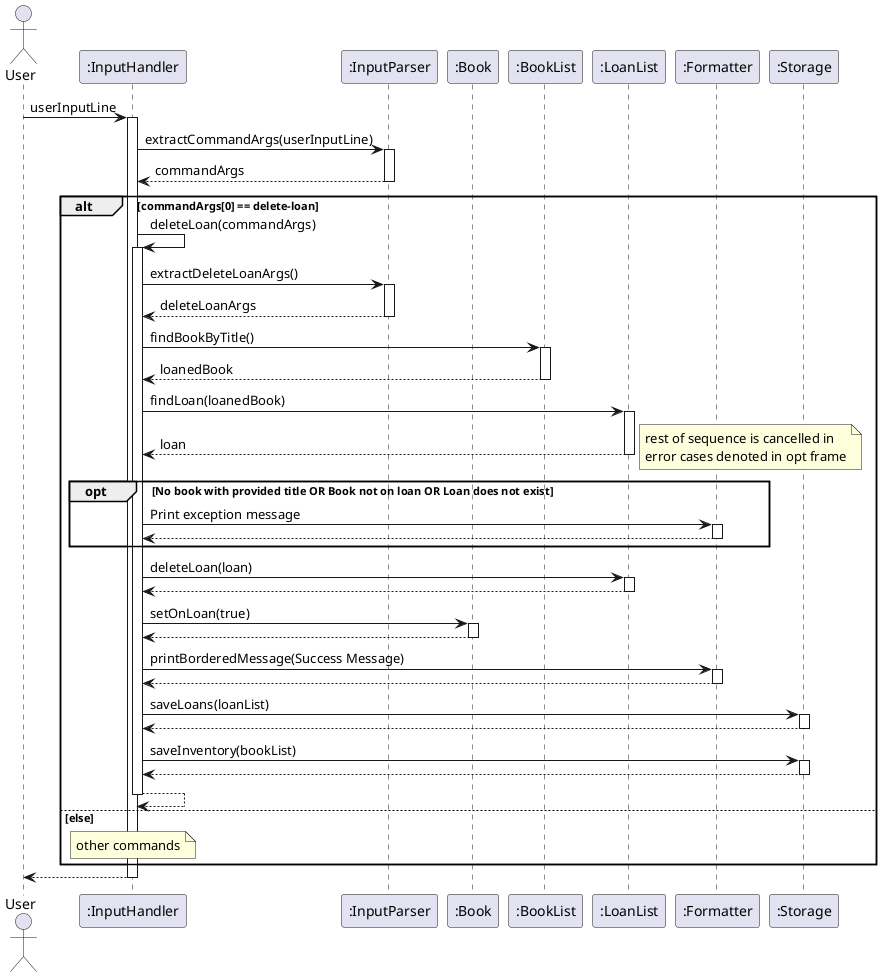 @startuml 
autoactivate on
actor User
participant InputHandler as ":InputHandler"
participant InputParser as ":InputParser"
participant Book as ":Book"
participant BookList as ":BookList"
participant LoanList as ":LoanList"
participant Formatter as ":Formatter"
participant Storage as ":Storage"
User -> InputHandler : userInputLine
    InputHandler -> InputParser : extractCommandArgs(userInputLine)
    return commandArgs
alt commandArgs[0] == delete-loan
    InputHandler -> InputHandler : deleteLoan(commandArgs)
    InputHandler -> InputParser : extractDeleteLoanArgs()
    return deleteLoanArgs 
    InputHandler -> BookList : findBookByTitle()
    return loanedBook 
    InputHandler -> LoanList : findLoan(loanedBook)
    return loan

    opt No book with provided title OR Book not on loan OR Loan does not exist
        note right
        rest of sequence is cancelled in
        error cases denoted in opt frame
        end note
        InputHandler -> Formatter : Print exception message
        return
    end

    InputHandler -> LoanList : deleteLoan(loan)
    return
    InputHandler -> Book : setOnLoan(true)
    return
    InputHandler -> Formatter : printBorderedMessage(Success Message)
    return
    InputHandler -> Storage : saveLoans(loanList)
    return
    InputHandler -> Storage : saveInventory(bookList)
    return

    return

else else
    note over InputHandler : other commands
end
return
@enduml
    
